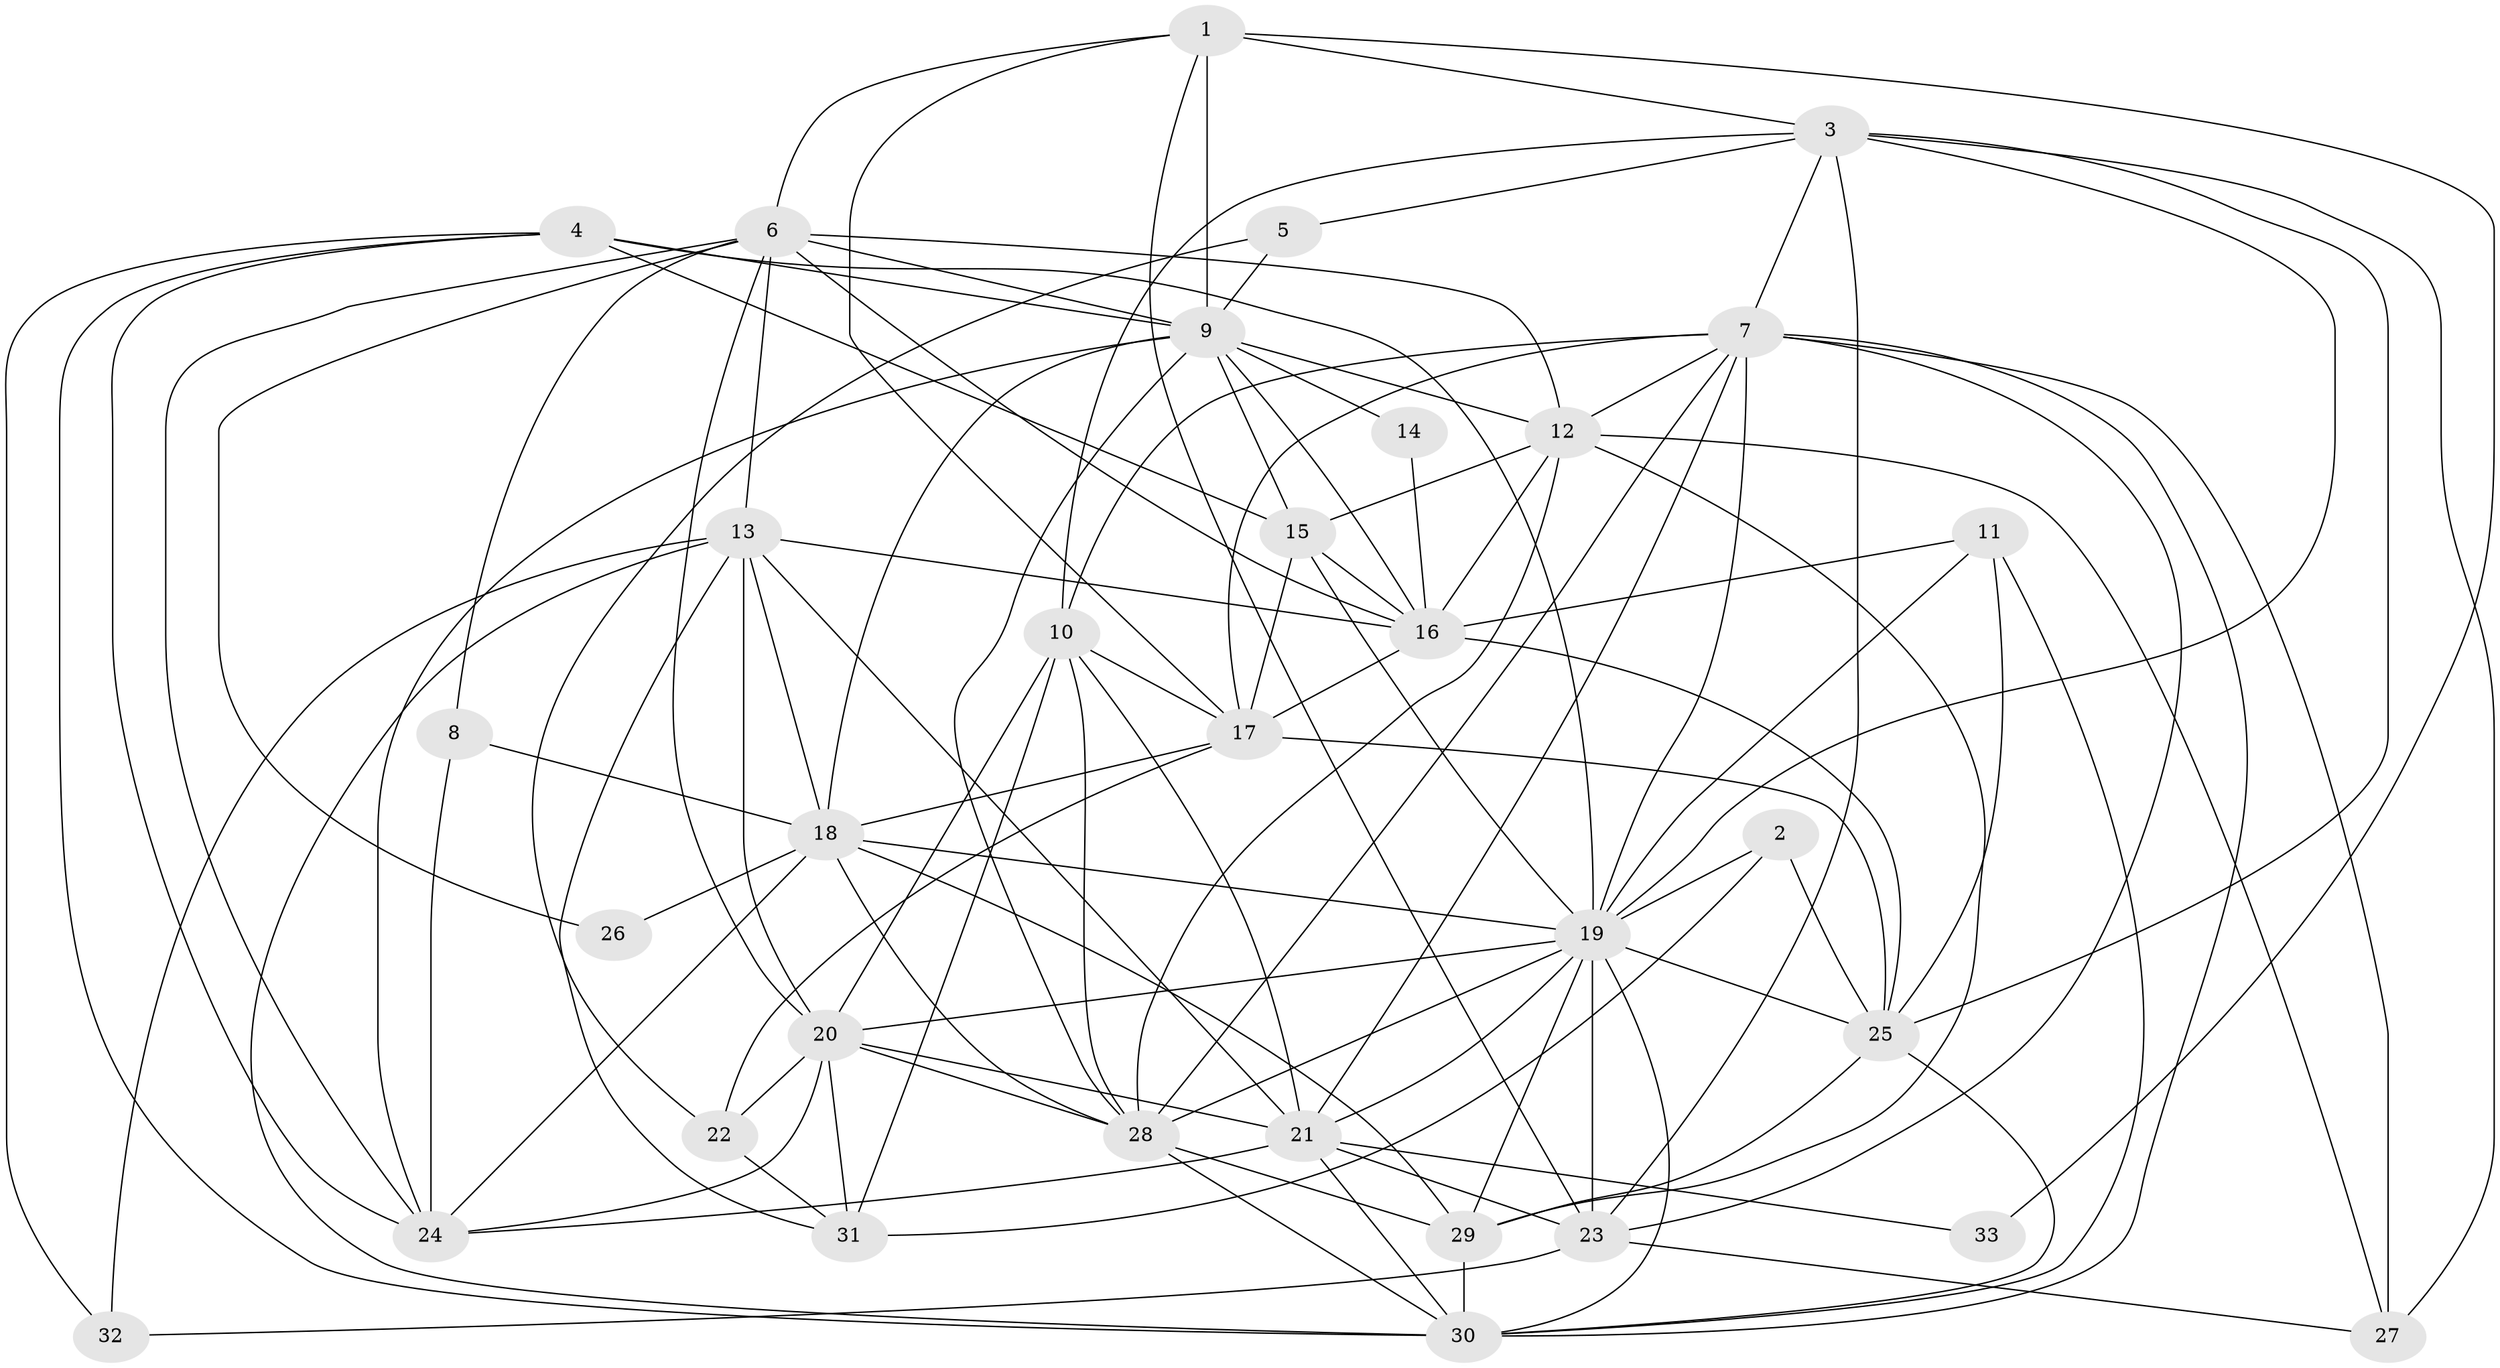 // original degree distribution, {3: 0.28703703703703703, 5: 0.19444444444444445, 4: 0.25, 2: 0.12962962962962962, 7: 0.05555555555555555, 6: 0.07407407407407407, 8: 0.009259259259259259}
// Generated by graph-tools (version 1.1) at 2025/51/03/04/25 22:51:22]
// undirected, 33 vertices, 109 edges
graph export_dot {
  node [color=gray90,style=filled];
  1;
  2;
  3;
  4;
  5;
  6;
  7;
  8;
  9;
  10;
  11;
  12;
  13;
  14;
  15;
  16;
  17;
  18;
  19;
  20;
  21;
  22;
  23;
  24;
  25;
  26;
  27;
  28;
  29;
  30;
  31;
  32;
  33;
  1 -- 3 [weight=2.0];
  1 -- 6 [weight=1.0];
  1 -- 9 [weight=1.0];
  1 -- 17 [weight=1.0];
  1 -- 23 [weight=1.0];
  1 -- 33 [weight=1.0];
  2 -- 19 [weight=1.0];
  2 -- 25 [weight=2.0];
  2 -- 31 [weight=1.0];
  3 -- 5 [weight=1.0];
  3 -- 7 [weight=1.0];
  3 -- 10 [weight=1.0];
  3 -- 19 [weight=1.0];
  3 -- 23 [weight=1.0];
  3 -- 25 [weight=2.0];
  3 -- 27 [weight=1.0];
  4 -- 9 [weight=1.0];
  4 -- 15 [weight=1.0];
  4 -- 19 [weight=2.0];
  4 -- 24 [weight=1.0];
  4 -- 30 [weight=1.0];
  4 -- 32 [weight=1.0];
  5 -- 9 [weight=2.0];
  5 -- 22 [weight=1.0];
  6 -- 8 [weight=1.0];
  6 -- 9 [weight=2.0];
  6 -- 12 [weight=2.0];
  6 -- 13 [weight=1.0];
  6 -- 16 [weight=1.0];
  6 -- 20 [weight=1.0];
  6 -- 24 [weight=1.0];
  6 -- 26 [weight=1.0];
  7 -- 10 [weight=1.0];
  7 -- 12 [weight=1.0];
  7 -- 17 [weight=1.0];
  7 -- 19 [weight=1.0];
  7 -- 21 [weight=1.0];
  7 -- 23 [weight=1.0];
  7 -- 27 [weight=2.0];
  7 -- 28 [weight=2.0];
  7 -- 30 [weight=2.0];
  8 -- 18 [weight=1.0];
  8 -- 24 [weight=2.0];
  9 -- 12 [weight=1.0];
  9 -- 14 [weight=1.0];
  9 -- 15 [weight=1.0];
  9 -- 16 [weight=2.0];
  9 -- 18 [weight=1.0];
  9 -- 24 [weight=2.0];
  9 -- 28 [weight=1.0];
  10 -- 17 [weight=2.0];
  10 -- 20 [weight=1.0];
  10 -- 21 [weight=1.0];
  10 -- 28 [weight=1.0];
  10 -- 31 [weight=1.0];
  11 -- 16 [weight=1.0];
  11 -- 19 [weight=1.0];
  11 -- 25 [weight=1.0];
  11 -- 30 [weight=1.0];
  12 -- 15 [weight=2.0];
  12 -- 16 [weight=1.0];
  12 -- 27 [weight=1.0];
  12 -- 28 [weight=1.0];
  12 -- 29 [weight=1.0];
  13 -- 16 [weight=1.0];
  13 -- 18 [weight=1.0];
  13 -- 20 [weight=1.0];
  13 -- 21 [weight=2.0];
  13 -- 30 [weight=1.0];
  13 -- 31 [weight=1.0];
  13 -- 32 [weight=1.0];
  14 -- 16 [weight=1.0];
  15 -- 16 [weight=1.0];
  15 -- 17 [weight=2.0];
  15 -- 19 [weight=1.0];
  16 -- 17 [weight=1.0];
  16 -- 25 [weight=1.0];
  17 -- 18 [weight=1.0];
  17 -- 22 [weight=1.0];
  17 -- 25 [weight=2.0];
  18 -- 19 [weight=1.0];
  18 -- 24 [weight=1.0];
  18 -- 26 [weight=1.0];
  18 -- 28 [weight=1.0];
  18 -- 29 [weight=3.0];
  19 -- 20 [weight=1.0];
  19 -- 21 [weight=1.0];
  19 -- 23 [weight=2.0];
  19 -- 25 [weight=2.0];
  19 -- 28 [weight=1.0];
  19 -- 29 [weight=1.0];
  19 -- 30 [weight=1.0];
  20 -- 21 [weight=1.0];
  20 -- 22 [weight=1.0];
  20 -- 24 [weight=2.0];
  20 -- 28 [weight=1.0];
  20 -- 31 [weight=1.0];
  21 -- 23 [weight=1.0];
  21 -- 24 [weight=1.0];
  21 -- 30 [weight=1.0];
  21 -- 33 [weight=1.0];
  22 -- 31 [weight=1.0];
  23 -- 27 [weight=1.0];
  23 -- 32 [weight=1.0];
  25 -- 29 [weight=1.0];
  25 -- 30 [weight=1.0];
  28 -- 29 [weight=1.0];
  28 -- 30 [weight=1.0];
  29 -- 30 [weight=2.0];
}
